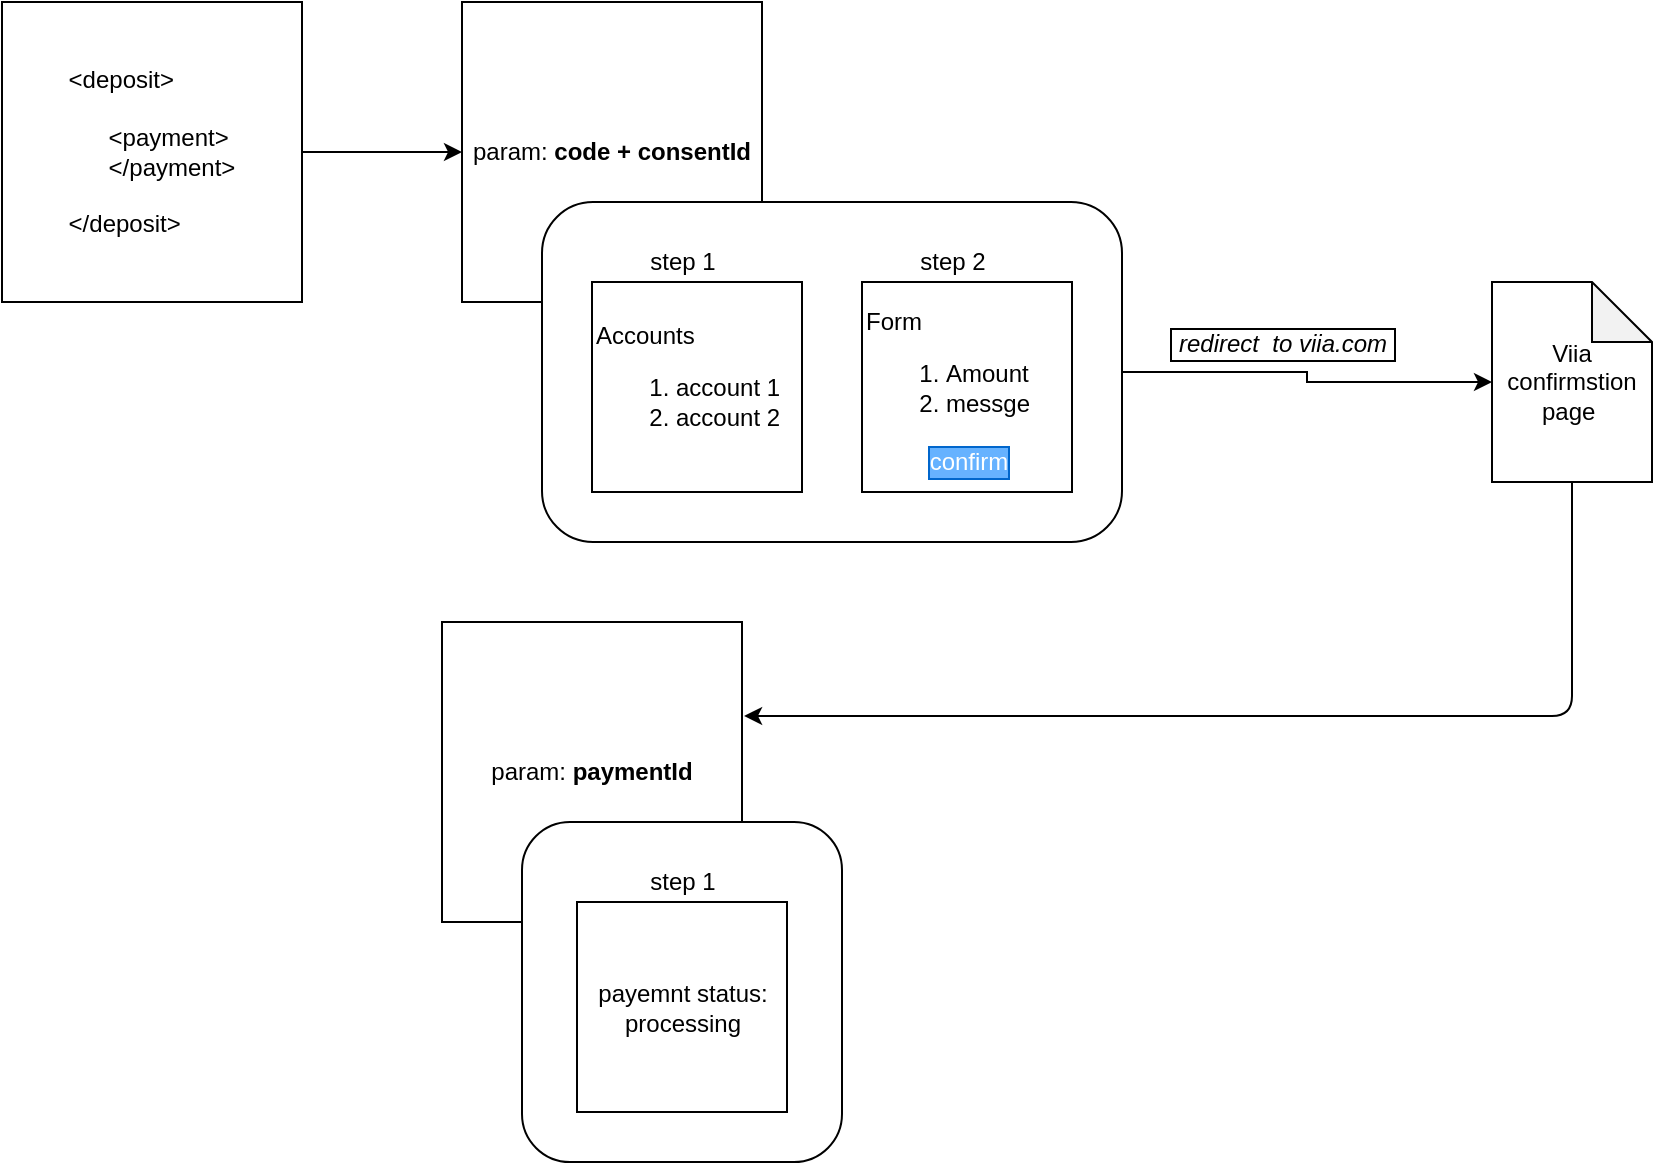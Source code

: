 <mxfile version="13.7.4" type="github"><diagram id="aqy0AH32tFw05BwNdAiH" name="Page-1"><mxGraphModel dx="1422" dy="762" grid="1" gridSize="10" guides="1" tooltips="1" connect="1" arrows="1" fold="1" page="1" pageScale="1" pageWidth="850" pageHeight="1100" math="0" shadow="0"><root><mxCell id="0"/><mxCell id="1" parent="0"/><mxCell id="YiaZ-hb2dVemYkmOo43r-4" value="" style="edgeStyle=orthogonalEdgeStyle;rounded=0;orthogonalLoop=1;jettySize=auto;html=1;" edge="1" parent="1" source="YiaZ-hb2dVemYkmOo43r-1" target="YiaZ-hb2dVemYkmOo43r-3"><mxGeometry relative="1" as="geometry"/></mxCell><mxCell id="YiaZ-hb2dVemYkmOo43r-1" value="&lt;div style=&quot;text-align: justify&quot;&gt;&lt;span&gt;&amp;lt;deposit&amp;gt;&lt;/span&gt;&lt;/div&gt;&lt;div style=&quot;text-align: justify&quot;&gt;&lt;span&gt;&lt;br&gt;&lt;/span&gt;&lt;/div&gt;&lt;div style=&quot;text-align: justify&quot;&gt;&lt;span&gt;&amp;nbsp; &amp;nbsp; &amp;nbsp; &amp;lt;payment&amp;gt;&lt;/span&gt;&lt;/div&gt;&lt;div style=&quot;text-align: justify&quot;&gt;&lt;span&gt;&amp;nbsp; &amp;nbsp; &amp;nbsp; &amp;lt;/payment&amp;gt;&lt;/span&gt;&lt;/div&gt;&lt;div style=&quot;text-align: justify&quot;&gt;&lt;span&gt;&lt;br&gt;&lt;/span&gt;&lt;/div&gt;&lt;div style=&quot;text-align: justify&quot;&gt;&lt;span&gt;&amp;lt;/deposit&amp;gt;&lt;/span&gt;&lt;/div&gt;" style="whiteSpace=wrap;html=1;aspect=fixed;align=center;" vertex="1" parent="1"><mxGeometry x="50" y="40" width="150" height="150" as="geometry"/></mxCell><mxCell id="YiaZ-hb2dVemYkmOo43r-3" value="&lt;div style=&quot;text-align: justify&quot;&gt;param: &lt;b&gt;code + consentId&lt;/b&gt;&lt;/div&gt;" style="whiteSpace=wrap;html=1;aspect=fixed;align=center;" vertex="1" parent="1"><mxGeometry x="280" y="40" width="150" height="150" as="geometry"/></mxCell><mxCell id="YiaZ-hb2dVemYkmOo43r-31" value="" style="edgeStyle=orthogonalEdgeStyle;rounded=0;orthogonalLoop=1;jettySize=auto;html=1;fontColor=#FFFFFF;" edge="1" parent="1" source="YiaZ-hb2dVemYkmOo43r-7" target="YiaZ-hb2dVemYkmOo43r-30"><mxGeometry relative="1" as="geometry"/></mxCell><mxCell id="YiaZ-hb2dVemYkmOo43r-7" value="" style="rounded=1;whiteSpace=wrap;html=1;align=center;" vertex="1" parent="1"><mxGeometry x="320" y="140" width="290" height="170" as="geometry"/></mxCell><mxCell id="YiaZ-hb2dVemYkmOo43r-8" value="&lt;div&gt;&lt;span&gt;Accounts&lt;/span&gt;&lt;/div&gt;&lt;ol&gt;&lt;li&gt;account 1&lt;/li&gt;&lt;li&gt;account 2&lt;/li&gt;&lt;/ol&gt;" style="whiteSpace=wrap;html=1;aspect=fixed;align=left;" vertex="1" parent="1"><mxGeometry x="345" y="180" width="105" height="105" as="geometry"/></mxCell><mxCell id="YiaZ-hb2dVemYkmOo43r-11" value="step 1" style="text;html=1;resizable=0;autosize=1;align=center;verticalAlign=middle;points=[];fillColor=none;strokeColor=none;rounded=0;" vertex="1" parent="1"><mxGeometry x="365" y="160" width="50" height="20" as="geometry"/></mxCell><mxCell id="YiaZ-hb2dVemYkmOo43r-12" value="Form&lt;br&gt;&lt;ol&gt;&lt;li&gt;Amount&lt;/li&gt;&lt;li&gt;messge&lt;br&gt;&lt;br&gt;&lt;/li&gt;&lt;/ol&gt;" style="whiteSpace=wrap;html=1;aspect=fixed;align=left;" vertex="1" parent="1"><mxGeometry x="480" y="180" width="105" height="105" as="geometry"/></mxCell><mxCell id="YiaZ-hb2dVemYkmOo43r-13" value="step 2" style="text;html=1;resizable=0;autosize=1;align=center;verticalAlign=middle;points=[];fillColor=none;strokeColor=none;rounded=0;" vertex="1" parent="1"><mxGeometry x="500" y="160" width="50" height="20" as="geometry"/></mxCell><mxCell id="YiaZ-hb2dVemYkmOo43r-17" value="&lt;span style=&quot;&quot;&gt;confirm&lt;/span&gt;" style="text;html=1;resizable=0;autosize=1;align=center;verticalAlign=middle;points=[];fillColor=none;strokeColor=none;rounded=0;fontColor=#FFFFFF;labelBackgroundColor=#66B2FF;sketch=1;strokeWidth=1;labelBorderColor=#0066CC;" vertex="1" parent="1"><mxGeometry x="507.5" y="260" width="50" height="20" as="geometry"/></mxCell><mxCell id="YiaZ-hb2dVemYkmOo43r-26" value="&lt;div style=&quot;text-align: justify&quot;&gt;param: &lt;b&gt;paymentId&lt;/b&gt;&lt;/div&gt;" style="whiteSpace=wrap;html=1;aspect=fixed;align=center;" vertex="1" parent="1"><mxGeometry x="270" y="350" width="150" height="150" as="geometry"/></mxCell><mxCell id="YiaZ-hb2dVemYkmOo43r-27" value="" style="rounded=1;whiteSpace=wrap;html=1;align=center;" vertex="1" parent="1"><mxGeometry x="310" y="450" width="160" height="170" as="geometry"/></mxCell><mxCell id="YiaZ-hb2dVemYkmOo43r-28" value="&lt;div&gt;&lt;span&gt;payemnt status: processing&lt;/span&gt;&lt;/div&gt;" style="whiteSpace=wrap;html=1;aspect=fixed;align=center;" vertex="1" parent="1"><mxGeometry x="337.5" y="490" width="105" height="105" as="geometry"/></mxCell><mxCell id="YiaZ-hb2dVemYkmOo43r-29" value="step 1" style="text;html=1;resizable=0;autosize=1;align=center;verticalAlign=middle;points=[];fillColor=none;strokeColor=none;rounded=0;" vertex="1" parent="1"><mxGeometry x="365" y="470" width="50" height="20" as="geometry"/></mxCell><mxCell id="YiaZ-hb2dVemYkmOo43r-30" value="Viia confirmstion page&amp;nbsp;" style="shape=note;whiteSpace=wrap;html=1;backgroundOutline=1;darkOpacity=0.05;rounded=1;" vertex="1" parent="1"><mxGeometry x="795" y="180" width="80" height="100" as="geometry"/></mxCell><mxCell id="YiaZ-hb2dVemYkmOo43r-32" value="&amp;nbsp;redirect&amp;nbsp; to viia.com&amp;nbsp;" style="text;html=1;resizable=0;autosize=1;align=center;verticalAlign=middle;points=[];fillColor=none;strokeColor=none;rounded=0;labelBackgroundColor=#FFFFFF;sketch=1;fontStyle=2;labelBorderColor=#000000;spacingTop=2;spacing=5;" vertex="1" parent="1"><mxGeometry x="620" y="195" width="140" height="30" as="geometry"/></mxCell><mxCell id="YiaZ-hb2dVemYkmOo43r-34" value="" style="endArrow=classic;html=1;shadow=0;fontColor=#000000;entryX=1.007;entryY=0.313;entryDx=0;entryDy=0;entryPerimeter=0;exitX=0.5;exitY=1;exitDx=0;exitDy=0;exitPerimeter=0;" edge="1" parent="1" source="YiaZ-hb2dVemYkmOo43r-30" target="YiaZ-hb2dVemYkmOo43r-26"><mxGeometry width="50" height="50" relative="1" as="geometry"><mxPoint x="820" y="320" as="sourcePoint"/><mxPoint x="450" y="300" as="targetPoint"/><Array as="points"><mxPoint x="835" y="397"/></Array></mxGeometry></mxCell></root></mxGraphModel></diagram></mxfile>